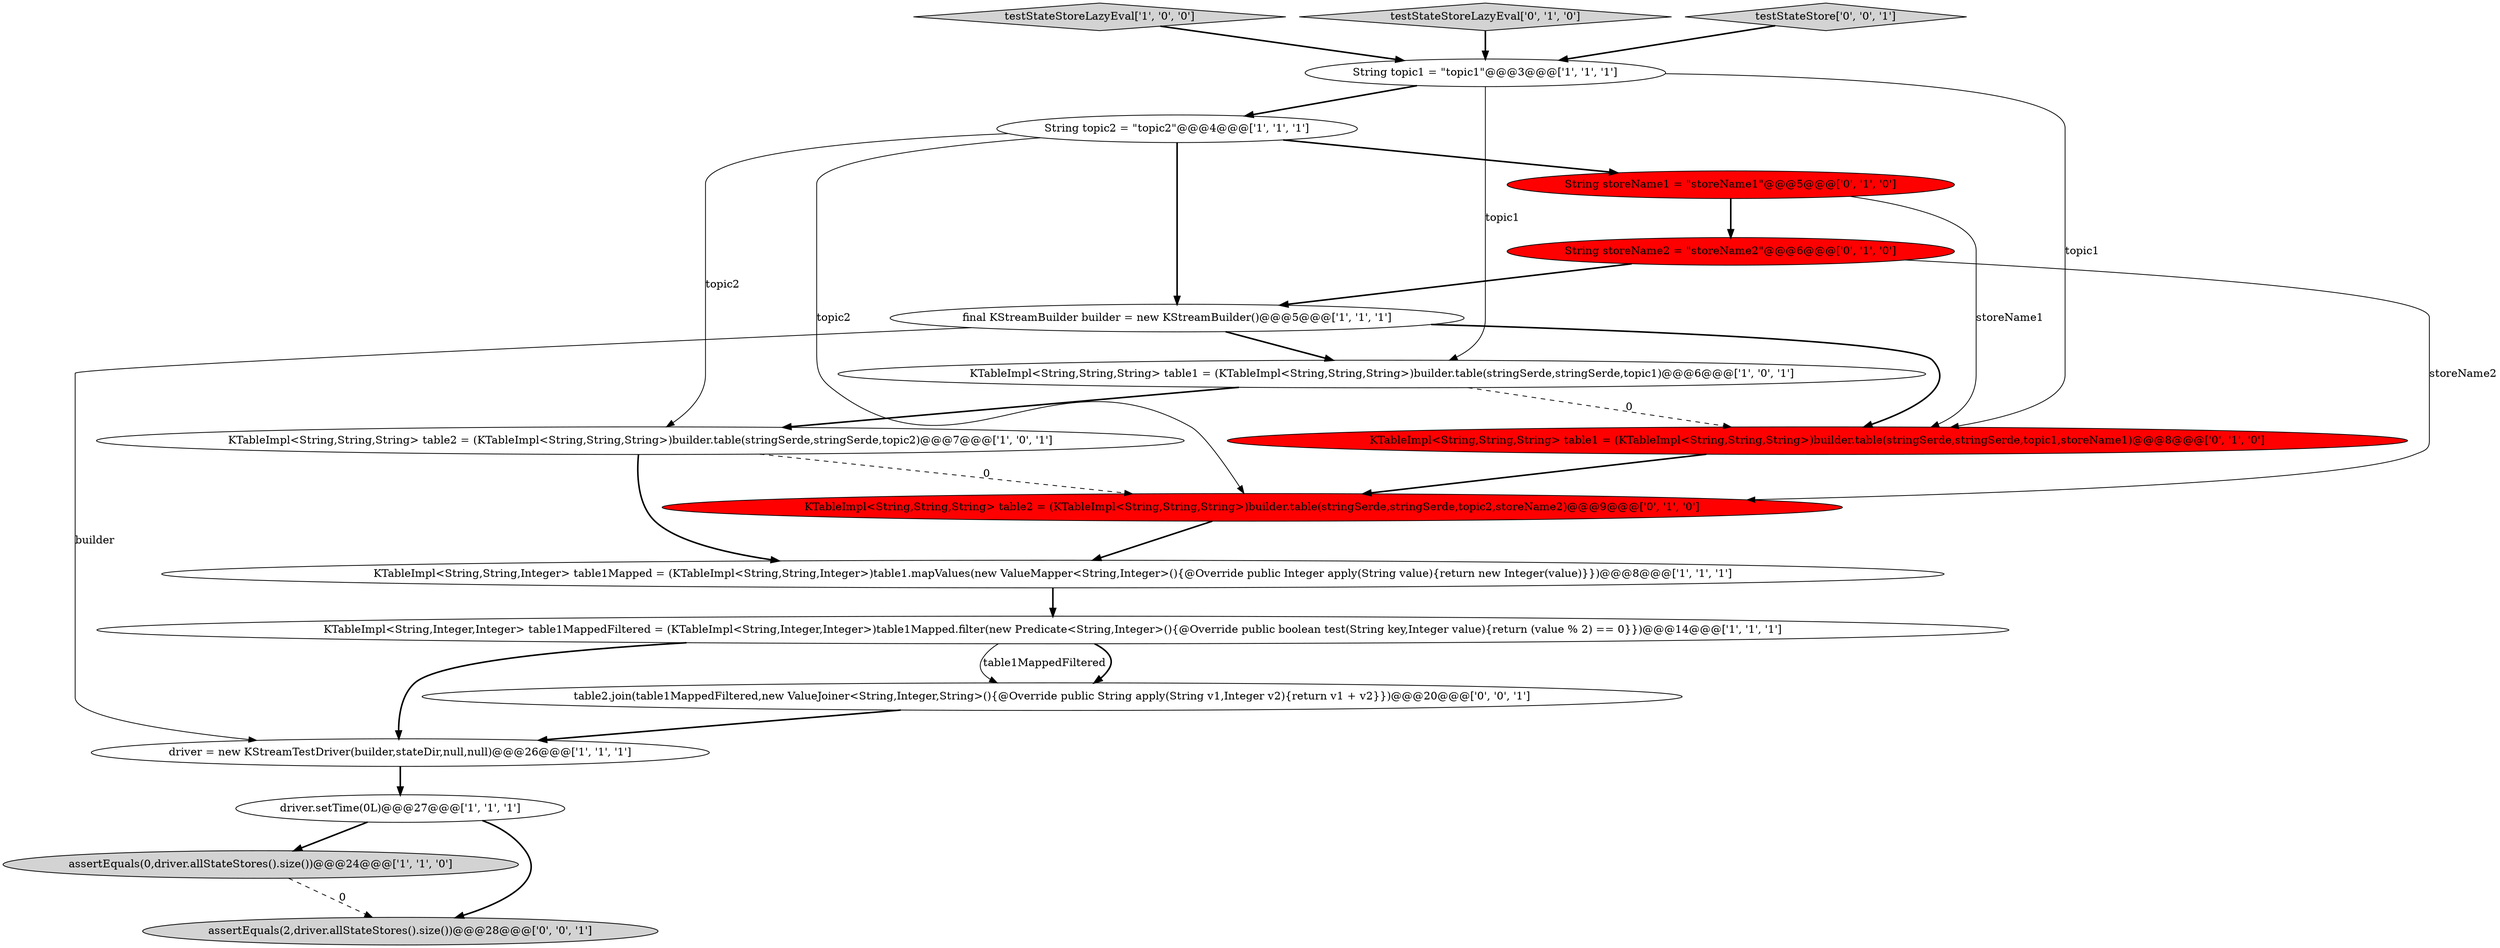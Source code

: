 digraph {
2 [style = filled, label = "KTableImpl<String,Integer,Integer> table1MappedFiltered = (KTableImpl<String,Integer,Integer>)table1Mapped.filter(new Predicate<String,Integer>(){@Override public boolean test(String key,Integer value){return (value % 2) == 0}})@@@14@@@['1', '1', '1']", fillcolor = white, shape = ellipse image = "AAA0AAABBB1BBB"];
9 [style = filled, label = "testStateStoreLazyEval['1', '0', '0']", fillcolor = lightgray, shape = diamond image = "AAA0AAABBB1BBB"];
0 [style = filled, label = "KTableImpl<String,String,String> table2 = (KTableImpl<String,String,String>)builder.table(stringSerde,stringSerde,topic2)@@@7@@@['1', '0', '1']", fillcolor = white, shape = ellipse image = "AAA0AAABBB1BBB"];
13 [style = filled, label = "KTableImpl<String,String,String> table2 = (KTableImpl<String,String,String>)builder.table(stringSerde,stringSerde,topic2,storeName2)@@@9@@@['0', '1', '0']", fillcolor = red, shape = ellipse image = "AAA1AAABBB2BBB"];
7 [style = filled, label = "assertEquals(0,driver.allStateStores().size())@@@24@@@['1', '1', '0']", fillcolor = lightgray, shape = ellipse image = "AAA0AAABBB1BBB"];
12 [style = filled, label = "String storeName1 = \"storeName1\"@@@5@@@['0', '1', '0']", fillcolor = red, shape = ellipse image = "AAA1AAABBB2BBB"];
8 [style = filled, label = "String topic2 = \"topic2\"@@@4@@@['1', '1', '1']", fillcolor = white, shape = ellipse image = "AAA0AAABBB1BBB"];
4 [style = filled, label = "KTableImpl<String,String,Integer> table1Mapped = (KTableImpl<String,String,Integer>)table1.mapValues(new ValueMapper<String,Integer>(){@Override public Integer apply(String value){return new Integer(value)}})@@@8@@@['1', '1', '1']", fillcolor = white, shape = ellipse image = "AAA0AAABBB1BBB"];
11 [style = filled, label = "testStateStoreLazyEval['0', '1', '0']", fillcolor = lightgray, shape = diamond image = "AAA0AAABBB2BBB"];
14 [style = filled, label = "String storeName2 = \"storeName2\"@@@6@@@['0', '1', '0']", fillcolor = red, shape = ellipse image = "AAA1AAABBB2BBB"];
18 [style = filled, label = "testStateStore['0', '0', '1']", fillcolor = lightgray, shape = diamond image = "AAA0AAABBB3BBB"];
5 [style = filled, label = "String topic1 = \"topic1\"@@@3@@@['1', '1', '1']", fillcolor = white, shape = ellipse image = "AAA0AAABBB1BBB"];
3 [style = filled, label = "driver = new KStreamTestDriver(builder,stateDir,null,null)@@@26@@@['1', '1', '1']", fillcolor = white, shape = ellipse image = "AAA0AAABBB1BBB"];
16 [style = filled, label = "assertEquals(2,driver.allStateStores().size())@@@28@@@['0', '0', '1']", fillcolor = lightgray, shape = ellipse image = "AAA0AAABBB3BBB"];
6 [style = filled, label = "driver.setTime(0L)@@@27@@@['1', '1', '1']", fillcolor = white, shape = ellipse image = "AAA0AAABBB1BBB"];
15 [style = filled, label = "KTableImpl<String,String,String> table1 = (KTableImpl<String,String,String>)builder.table(stringSerde,stringSerde,topic1,storeName1)@@@8@@@['0', '1', '0']", fillcolor = red, shape = ellipse image = "AAA1AAABBB2BBB"];
1 [style = filled, label = "final KStreamBuilder builder = new KStreamBuilder()@@@5@@@['1', '1', '1']", fillcolor = white, shape = ellipse image = "AAA0AAABBB1BBB"];
10 [style = filled, label = "KTableImpl<String,String,String> table1 = (KTableImpl<String,String,String>)builder.table(stringSerde,stringSerde,topic1)@@@6@@@['1', '0', '1']", fillcolor = white, shape = ellipse image = "AAA0AAABBB1BBB"];
17 [style = filled, label = "table2.join(table1MappedFiltered,new ValueJoiner<String,Integer,String>(){@Override public String apply(String v1,Integer v2){return v1 + v2}})@@@20@@@['0', '0', '1']", fillcolor = white, shape = ellipse image = "AAA0AAABBB3BBB"];
2->17 [style = bold, label=""];
10->15 [style = dashed, label="0"];
5->8 [style = bold, label=""];
15->13 [style = bold, label=""];
14->13 [style = solid, label="storeName2"];
7->16 [style = dashed, label="0"];
1->15 [style = bold, label=""];
2->3 [style = bold, label=""];
8->0 [style = solid, label="topic2"];
3->6 [style = bold, label=""];
4->2 [style = bold, label=""];
8->13 [style = solid, label="topic2"];
2->17 [style = solid, label="table1MappedFiltered"];
14->1 [style = bold, label=""];
8->1 [style = bold, label=""];
11->5 [style = bold, label=""];
1->3 [style = solid, label="builder"];
12->15 [style = solid, label="storeName1"];
0->4 [style = bold, label=""];
6->16 [style = bold, label=""];
18->5 [style = bold, label=""];
10->0 [style = bold, label=""];
0->13 [style = dashed, label="0"];
12->14 [style = bold, label=""];
17->3 [style = bold, label=""];
9->5 [style = bold, label=""];
6->7 [style = bold, label=""];
5->10 [style = solid, label="topic1"];
1->10 [style = bold, label=""];
5->15 [style = solid, label="topic1"];
8->12 [style = bold, label=""];
13->4 [style = bold, label=""];
}
